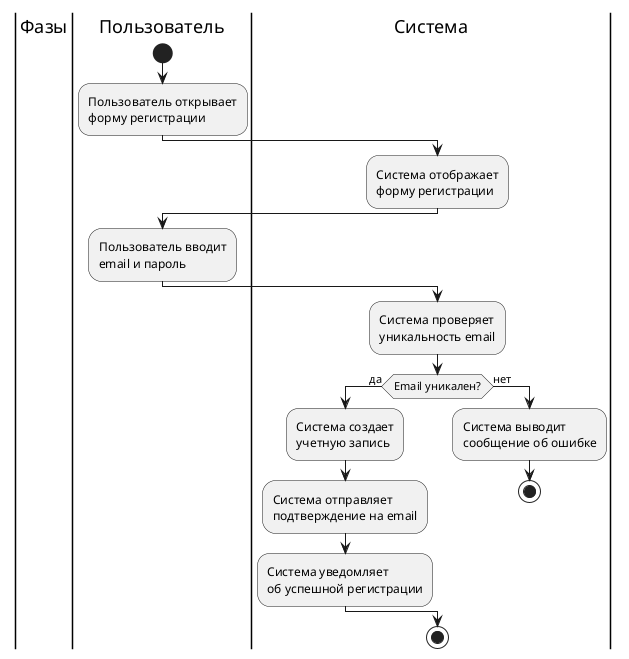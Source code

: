 @startuml
|Фазы|
|Пользователь|
start
:Пользователь открывает\nформу регистрации;

|Система|
:Система отображает\nформу регистрации;

|Пользователь|
:Пользователь вводит\nemail и пароль;

|Система|
:Система проверяет\nуникальность email;

|Система|
if (Email уникален?) then (да)
  :Система создает\nучетную запись;
  :Система отправляет\nподтверждение на email;
  :Система уведомляет\nоб успешной регистрации;
else (нет)
  :Система выводит\nсообщение об ошибке;
  stop
endif

stop
@enduml
